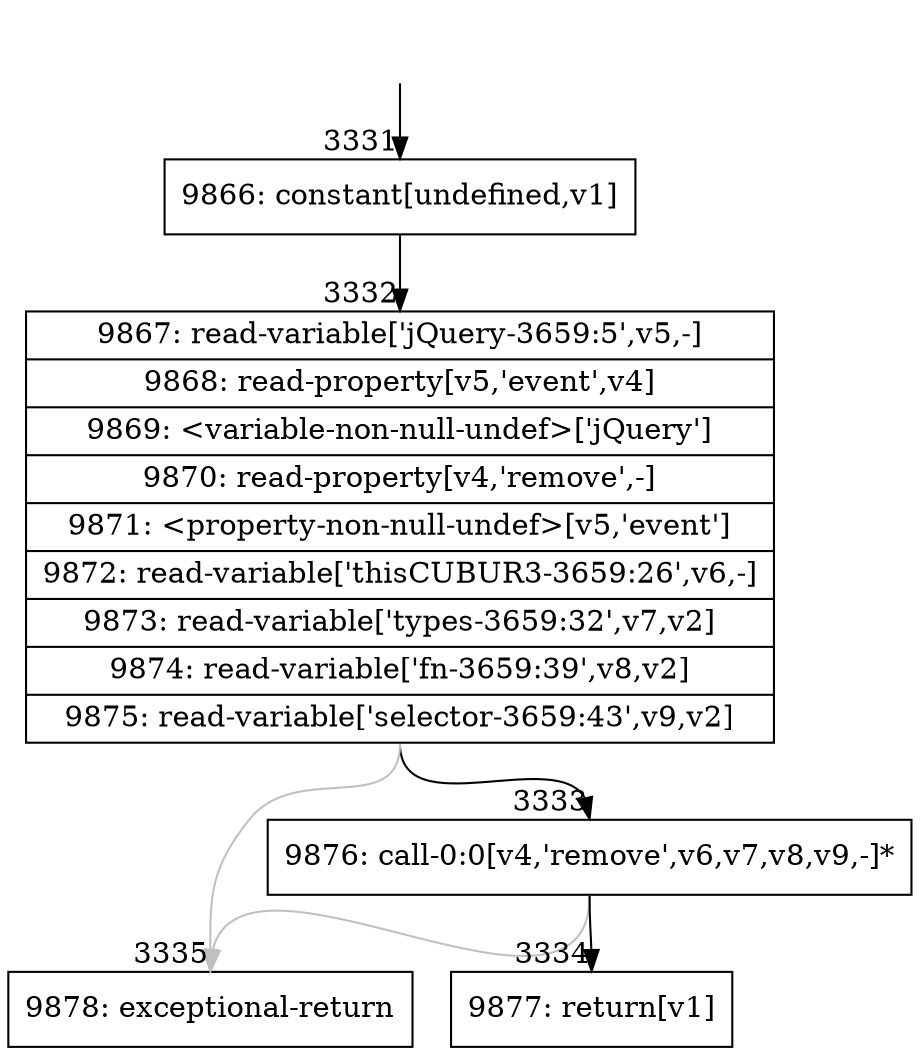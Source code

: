 digraph {
rankdir="TD"
BB_entry214[shape=none,label=""];
BB_entry214 -> BB3331 [tailport=s, headport=n, headlabel="    3331"]
BB3331 [shape=record label="{9866: constant[undefined,v1]}" ] 
BB3331 -> BB3332 [tailport=s, headport=n, headlabel="      3332"]
BB3332 [shape=record label="{9867: read-variable['jQuery-3659:5',v5,-]|9868: read-property[v5,'event',v4]|9869: \<variable-non-null-undef\>['jQuery']|9870: read-property[v4,'remove',-]|9871: \<property-non-null-undef\>[v5,'event']|9872: read-variable['thisCUBUR3-3659:26',v6,-]|9873: read-variable['types-3659:32',v7,v2]|9874: read-variable['fn-3659:39',v8,v2]|9875: read-variable['selector-3659:43',v9,v2]}" ] 
BB3332 -> BB3333 [tailport=s, headport=n, headlabel="      3333"]
BB3332 -> BB3335 [tailport=s, headport=n, color=gray, headlabel="      3335"]
BB3333 [shape=record label="{9876: call-0:0[v4,'remove',v6,v7,v8,v9,-]*}" ] 
BB3333 -> BB3334 [tailport=s, headport=n, headlabel="      3334"]
BB3333 -> BB3335 [tailport=s, headport=n, color=gray]
BB3334 [shape=record label="{9877: return[v1]}" ] 
BB3335 [shape=record label="{9878: exceptional-return}" ] 
}
